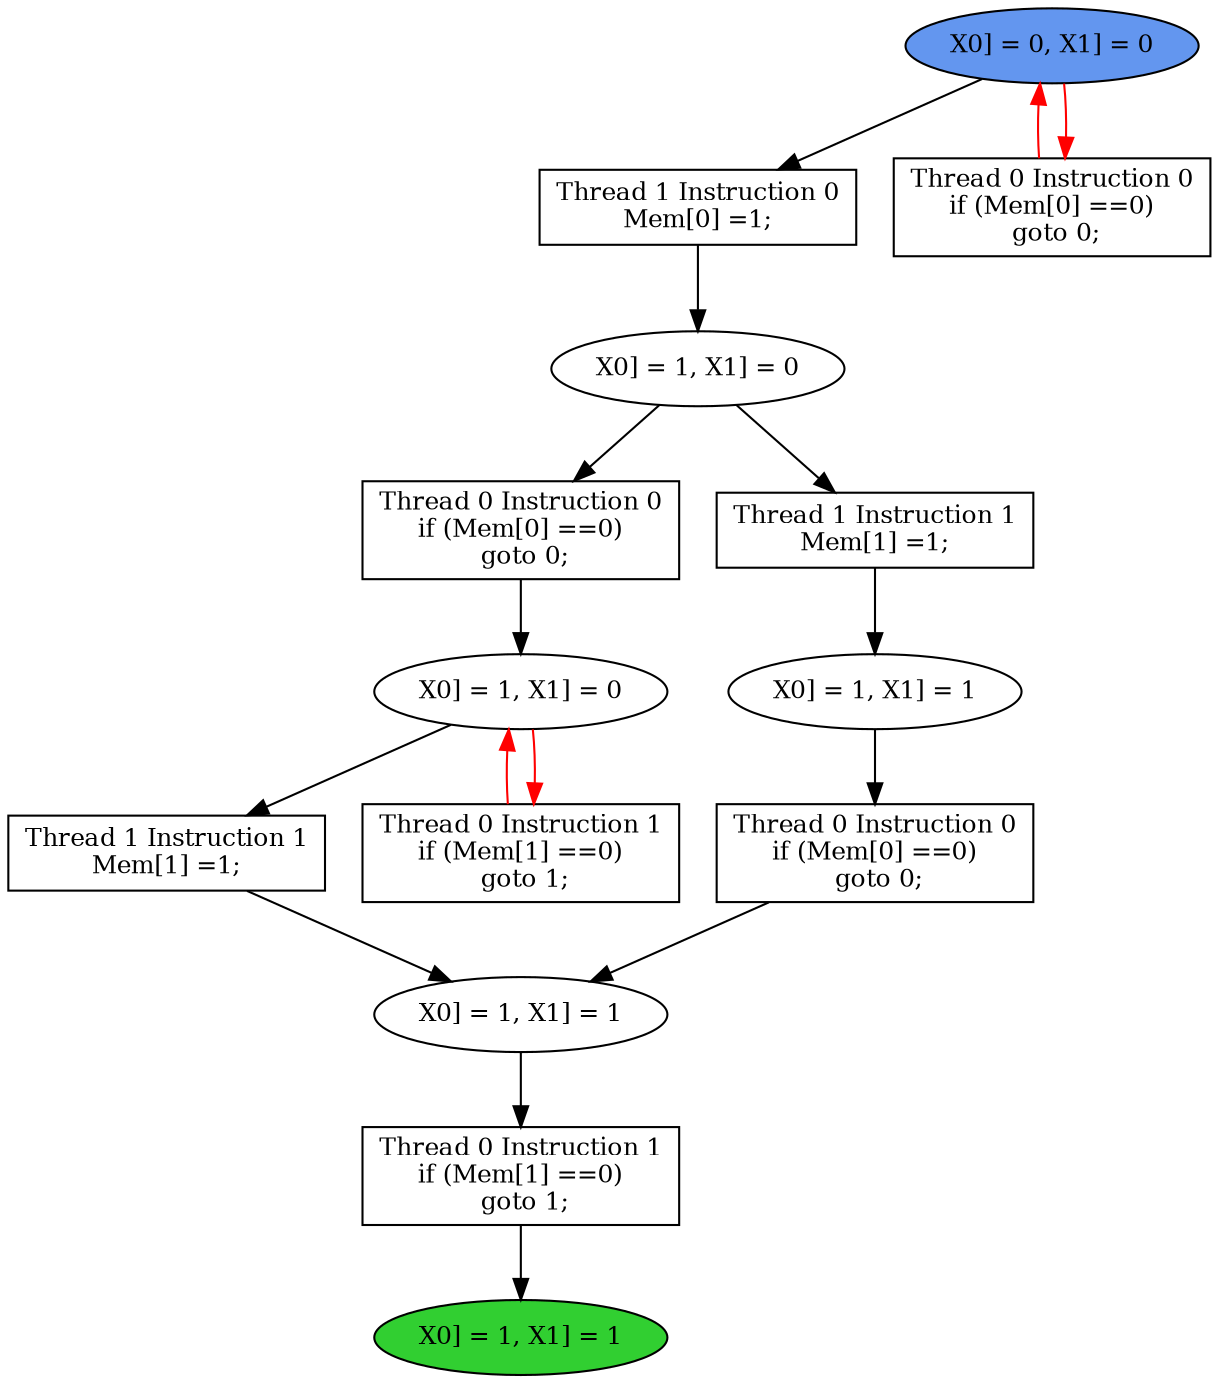 digraph "graph" {
graph [fontsize=12]
node [fontsize=12]
edge [fontsize=12]
rankdir=TB;
"N26" -> "N25" [uuid = "<A0, S3>", color = "#000000", fontcolor = "#ffffff", style = "solid", label = "", dir = "forward", weight = "1"]
"N14" -> "N12" [uuid = "<A1, S2>", color = "#000000", fontcolor = "#ffffff", style = "solid", label = "", dir = "forward", weight = "1"]
"N24" -> "N23" [uuid = "<A2, S1>", color = "#000000", fontcolor = "#ffffff", style = "solid", label = "", dir = "forward", weight = "1"]
"N13" -> "N12" [uuid = "<A3, S2>", color = "#000000", fontcolor = "#ffffff", style = "solid", label = "", dir = "forward", weight = "1"]
"N16" -> "N15" [uuid = "<A4, S0>", color = "#000000", fontcolor = "#ffffff", style = "solid", label = "", dir = "forward", weight = "1"]
"N11" -> "N10" [uuid = "<A5, END>", color = "#000000", fontcolor = "#ffffff", style = "solid", label = "", dir = "forward", weight = "1"]
"N23" -> "N22" [uuid = "<A6, S1>", color = "#ff0000", fontcolor = "#ffffff", style = "solid", label = "", dir = "back", weight = "1"]
"N27" -> "N21" [uuid = "<A7, START>", color = "#ff0000", fontcolor = "#ffffff", style = "solid", label = "", dir = "back", weight = "1"]
"N27" -> "N26" [uuid = "<A0, START>", color = "#000000", fontcolor = "#ffffff", style = "solid", label = "", dir = "forward", weight = "1"]
"N15" -> "N14" [uuid = "<A1, S0>", color = "#000000", fontcolor = "#ffffff", style = "solid", label = "", dir = "forward", weight = "1"]
"N25" -> "N24" [uuid = "<A2, S3>", color = "#000000", fontcolor = "#ffffff", style = "solid", label = "", dir = "forward", weight = "1"]
"N23" -> "N13" [uuid = "<A3, S1>", color = "#000000", fontcolor = "#ffffff", style = "solid", label = "", dir = "forward", weight = "1"]
"N25" -> "N16" [uuid = "<A4, S3>", color = "#000000", fontcolor = "#ffffff", style = "solid", label = "", dir = "forward", weight = "1"]
"N12" -> "N11" [uuid = "<A5, S2>", color = "#000000", fontcolor = "#ffffff", style = "solid", label = "", dir = "forward", weight = "1"]
"N23" -> "N22" [uuid = "<A6, S1>", color = "#ff0000", fontcolor = "#ffffff", style = "solid", label = "", dir = "forward", weight = "1"]
"N27" -> "N21" [uuid = "<A7, START>", color = "#ff0000", fontcolor = "#ffffff", style = "solid", label = "", dir = "forward", weight = "1"]
"N10" [uuid="END", label="X0] = 1, X1] = 1", fillcolor = "#31cf31", fontcolor = "#000000", shape = "ellipse", style = "filled, solid"]
"N11" [uuid="A5", label="Thread 0 Instruction 1
if (Mem[1] ==0)
 goto 1;", fillcolor = "#ffffff", fontcolor = "#000000", shape = "box", style = "filled, solid"]
"N12" [uuid="S2", label="X0] = 1, X1] = 1", fillcolor = "#ffffff", fontcolor = "#000000", shape = "ellipse", style = "filled, solid"]
"N13" [uuid="A3", label="Thread 1 Instruction 1
Mem[1] =1;", fillcolor = "#ffffff", fontcolor = "#000000", shape = "box", style = "filled, solid"]
"N14" [uuid="A1", label="Thread 0 Instruction 0
if (Mem[0] ==0)
 goto 0;", fillcolor = "#ffffff", fontcolor = "#000000", shape = "box", style = "filled, solid"]
"N15" [uuid="S0", label="X0] = 1, X1] = 1", fillcolor = "#ffffff", fontcolor = "#000000", shape = "ellipse", style = "filled, solid"]
"N16" [uuid="A4", label="Thread 1 Instruction 1
Mem[1] =1;", fillcolor = "#ffffff", fontcolor = "#000000", shape = "box", style = "filled, solid"]
"N21" [uuid="A7", label="Thread 0 Instruction 0
if (Mem[0] ==0)
 goto 0;", fillcolor = "#ffffff", fontcolor = "#000000", shape = "box", style = "filled, solid"]
"N22" [uuid="A6", label="Thread 0 Instruction 1
if (Mem[1] ==0)
 goto 1;", fillcolor = "#ffffff", fontcolor = "#000000", shape = "box", style = "filled, solid"]
"N23" [uuid="S1", label="X0] = 1, X1] = 0", fillcolor = "#ffffff", fontcolor = "#000000", shape = "ellipse", style = "filled, solid"]
"N24" [uuid="A2", label="Thread 0 Instruction 0
if (Mem[0] ==0)
 goto 0;", fillcolor = "#ffffff", fontcolor = "#000000", shape = "box", style = "filled, solid"]
"N25" [uuid="S3", label="X0] = 1, X1] = 0", fillcolor = "#ffffff", fontcolor = "#000000", shape = "ellipse", style = "filled, solid"]
"N26" [uuid="A0", label="Thread 1 Instruction 0
Mem[0] =1;", fillcolor = "#ffffff", fontcolor = "#000000", shape = "box", style = "filled, solid"]
"N27" [uuid="START", label="X0] = 0, X1] = 0", fillcolor = "#6396ef", fontcolor = "#000000", shape = "ellipse", style = "filled, solid"]
}
